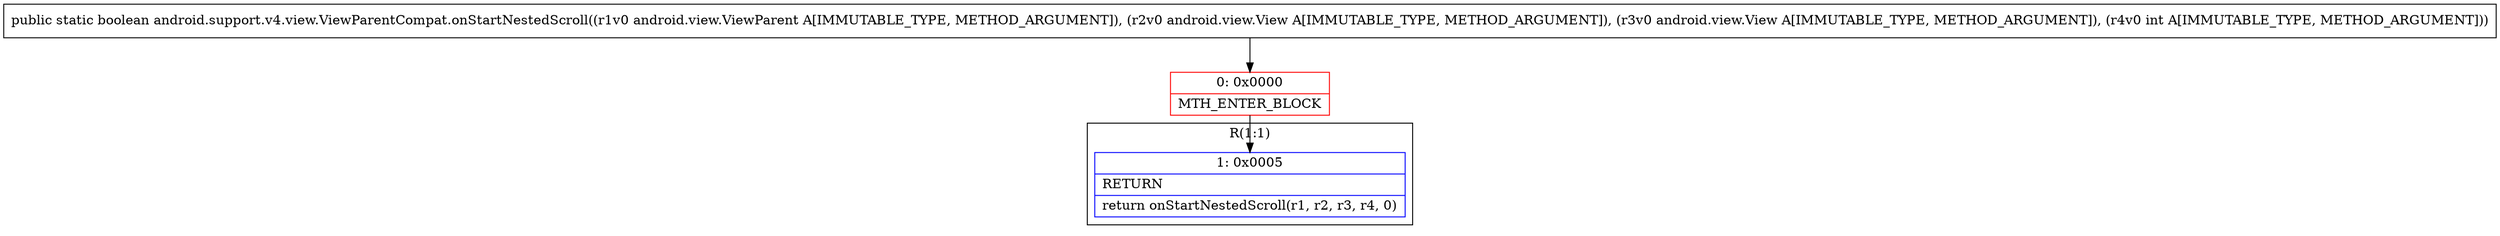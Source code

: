 digraph "CFG forandroid.support.v4.view.ViewParentCompat.onStartNestedScroll(Landroid\/view\/ViewParent;Landroid\/view\/View;Landroid\/view\/View;I)Z" {
subgraph cluster_Region_1304908072 {
label = "R(1:1)";
node [shape=record,color=blue];
Node_1 [shape=record,label="{1\:\ 0x0005|RETURN\l|return onStartNestedScroll(r1, r2, r3, r4, 0)\l}"];
}
Node_0 [shape=record,color=red,label="{0\:\ 0x0000|MTH_ENTER_BLOCK\l}"];
MethodNode[shape=record,label="{public static boolean android.support.v4.view.ViewParentCompat.onStartNestedScroll((r1v0 android.view.ViewParent A[IMMUTABLE_TYPE, METHOD_ARGUMENT]), (r2v0 android.view.View A[IMMUTABLE_TYPE, METHOD_ARGUMENT]), (r3v0 android.view.View A[IMMUTABLE_TYPE, METHOD_ARGUMENT]), (r4v0 int A[IMMUTABLE_TYPE, METHOD_ARGUMENT])) }"];
MethodNode -> Node_0;
Node_0 -> Node_1;
}


